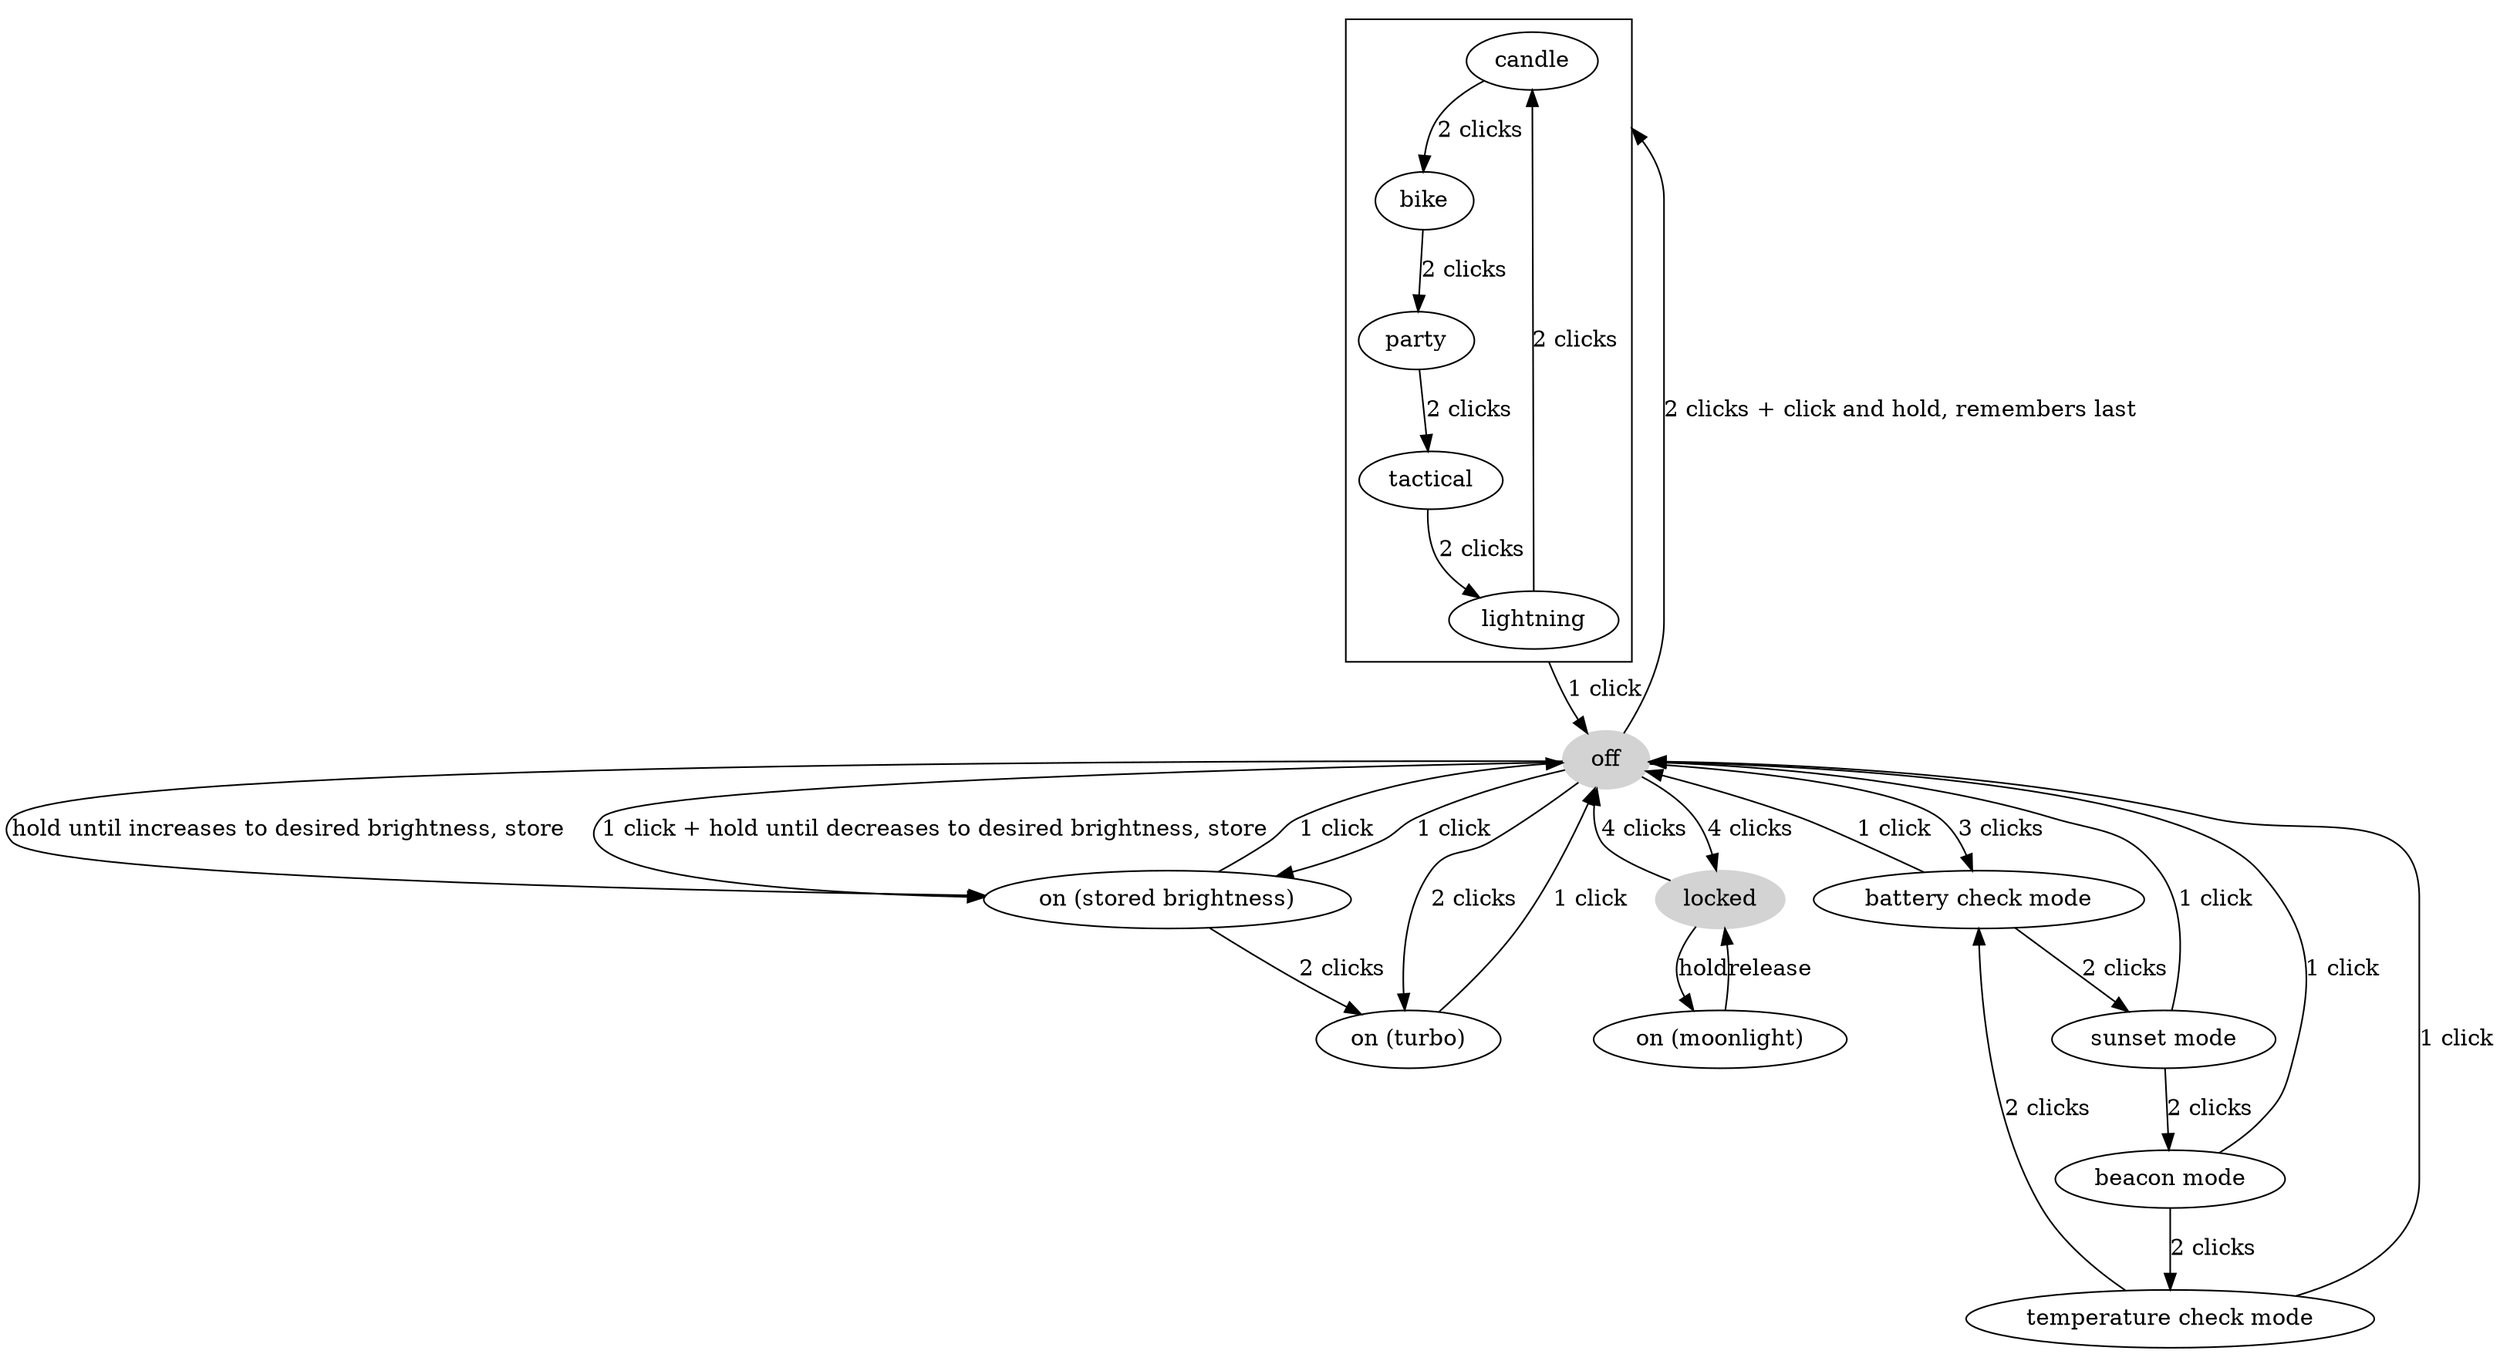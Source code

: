 digraph {
  compound=true

  off[style="filled",color="lightgrey"]
  off -> "on (stored brightness)"[label="1 click"];
  off -> "on (stored brightness)"[label="hold until increases to desired brightness, store"];
  off -> "on (turbo)"[label="2 clicks"];
  off -> "on (stored brightness)"[label="1 click + hold until decreases to desired brightness, store"];
  off -> locked[label="4 clicks"];
  off -> "battery check mode"[label="3 clicks"];

  off -> candle[label="2 clicks + click and hold, remembers last",lhead="cluster_strobe"];
  lightning -> off[label="1 click",ltail="cluster_strobe"];
  subgraph cluster_strobe {
    candle -> bike[label="2 clicks"]
    bike -> party[label="2 clicks"]
    party -> tactical[label="2 clicks"]
    tactical -> lightning[label="2 clicks"]
    lightning -> "candle"[label="2 clicks"]
  }

  locked[style="filled",color="lightgrey"]
  locked -> off[label="4 clicks"];
  locked -> "on (moonlight)"[label="hold"];

  "on (moonlight)" -> "locked"[label="release"];
  "on (stored brightness)" -> off[label="1 click"];
  "on (stored brightness)" -> "on (turbo)"[label="2 clicks"];
  "on (turbo)" -> off[label="1 click"];

  "battery check mode" -> "sunset mode"[label="2 clicks"]
  "battery check mode" -> off[label="1 click"]

  "sunset mode" -> "beacon mode"[label="2 clicks"]
  "sunset mode" -> off[label="1 click"]

  "beacon mode" -> "temperature check mode"[label="2 clicks"]
  "beacon mode" -> off[label="1 click"]

  "temperature check mode" -> "battery check mode"[label="2 clicks"]
  "temperature check mode" -> off[label="1 click"]
}
